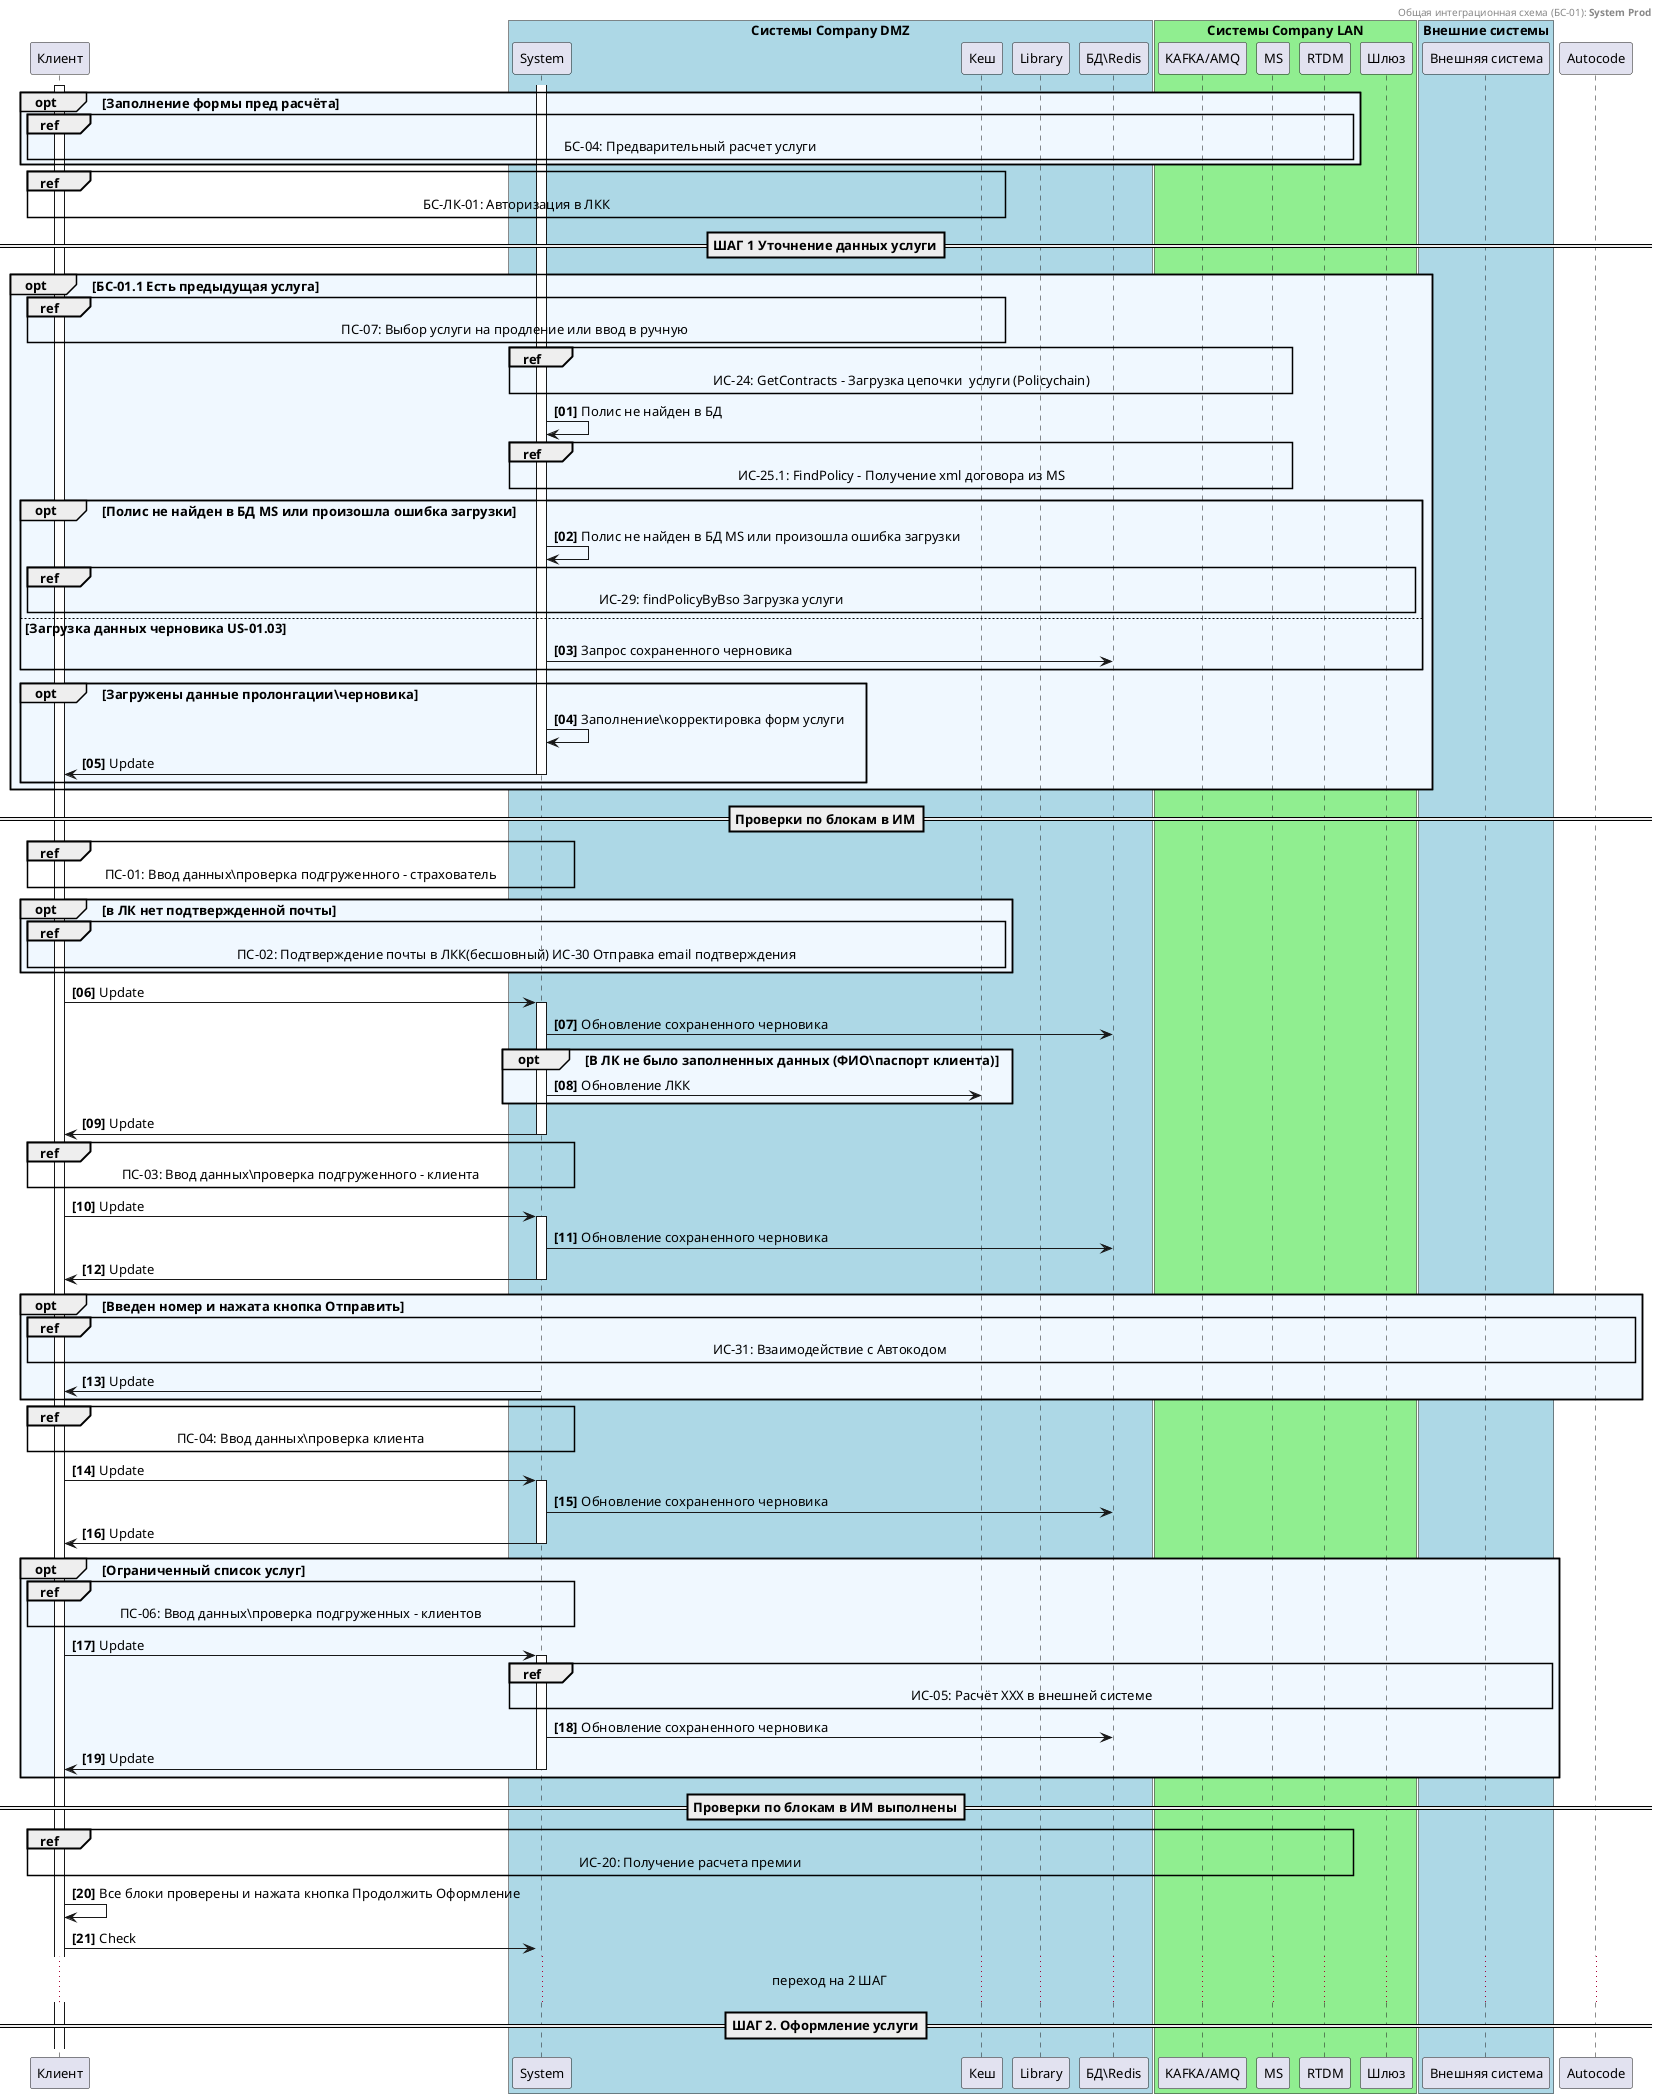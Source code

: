 @startuml
header Общая интеграционная схема (БС-01): <b>System Prod
'Указать № интеграционного сценария и название системы
'http://www.plantuml.com/

skinparam Default {
FontName Calibri
FontSize 13
MonospacedFontName Consolas
}
skinparam TitleFontSize 20
skinparam TitleFontStyle plain

participant "Клиент" as Client

participant "System" as Consumer
participant "БД\Redis" as Redis
participant "Кеш" as KK
participant "Шлюз" as GW_Service

participant "KAFKA/AMQ" as AMQ
participant "Внешняя система" as Ext_System


box "Системы Company DMZ" #LightBlue
participant Consumer
participant KK
participant Library
participant Redis
end box

box "Системы Company LAN" #LightGreen

participant AMQ
participant MS
participant RTDM
participant GW_Service
end box

box "Внешние системы" #LightBlue
participant Ext_System
end box

'\\\\\\\ Начало Описать пред условия. Система инициатор или сценарий\\\\\\\ 
activate Client
opt #AliceBlue Заполнение формы пред расчёта
ref over Client, Consumer, RTDM
 БС-04: Предварительный расчет услуги
end ref
end
ref over Client, Consumer, KK 
 БС-ЛК-01: Авторизация в ЛКК
end ref


activate Consumer
autonumber "<b>[00]"
== ШАГ 1 Уточнение данных услуги==

opt #AliceBlue БС-01.1 Есть предыдущая услуга
 ref over Client, Consumer, KK  
 ПС-07: Выбор услуги на продление или ввод в ручную 
 end ref
 
 ref over Consumer, KK, MS  
 ИС-24: GetContracts - Загрузка цепочки  услуги (Policychain)
 end ref
 
Consumer->Consumer: Полис не найден в БД

ref over Consumer, KK, MS 
 ИС-25.1: FindPolicy - Получение xml договора из MS
end ref

opt #AliceBlue Полис не найден в БД MS или произошла ошибка загрузки
 Consumer->Consumer: Полис не найден в БД MS или произошла ошибка загрузки
 ref over Client, Consumer, AMQ, GW_Service
  ИС-29: findPolicyByBso Загрузка услуги
 end ref

else Загрузка данных черновика US-01.03 
Consumer->Redis: Запрос сохраненного черновика
end
opt #AliceBlue Загружены данные пролонгации\черновика
Consumer->Consumer: Заполнение\корректировка форм услуги
Consumer->Client--: Update
end

end


== Проверки по блокам в ИМ==
ref over Client, Consumer 
 ПС-01: Ввод данных\проверка подгруженного - страхователь
end ref
opt #AliceBlue в ЛК нет подтвержденной почты
ref over Client, Consumer, KK  
 ПС-02: Подтверждение почты в ЛКК(бесшовный) ИС-30 Отправка email подтверждения
end ref
end
Client->Consumer++: Update
Consumer->Redis: Обновление сохраненного черновика
opt #AliceBlue В ЛК не было заполненных данных (ФИО\паспорт клиента)
Consumer->KK: Обновление ЛКК
end
Consumer->Client--: Update

'ref over Client, Consumer 
' ИС-09: Проверка клиента
'end ref
ref over Client, Consumer 
 ПС-03: Ввод данных\проверка подгруженного - клиента
end ref
Client->Consumer++: Update
'ref over Client, Consumer  
 'ИС-07: Проверка клиента
'end ref
Consumer->Redis: Обновление сохраненного черновика
Consumer->Client--: Update
opt #AliceBlue Введен номер и нажата кнопка Отправить
ref over Client, Consumer, Autocode 
 ИС-31: Взаимодействие с Автокодом 
end ref
Consumer->Client--: Update
end
ref over Client, Consumer 
 ПС-04: Ввод данных\проверка клиента
end ref
Client->Consumer++: Update
'ref over Client, Consumer
 'ИС-06:  Проверка ТС
'end ref
Consumer->Redis: Обновление сохраненного черновика
Consumer->Client--: Update
opt #AliceBlue Ограниченный список услуг
ref over Client, Consumer
 ПС-06: Ввод данных\проверка подгруженных - клиентов
end ref
Client->Consumer++: Update
ref over Consumer, AMQ, Ext_System 
ИС-05: Расчёт ХХХ в внешней системе
end ref
Consumer->Redis: Обновление сохраненного черновика
Consumer->Client--: Update
end
== Проверки по блокам в ИМ выполнены==
ref over Client, Consumer,  AMQ, RTDM  
 ИС-20: Получение расчета премии
end ref
Client->Client: Все блоки проверены и нажата кнопка Продолжить Оформление
Client->Consumer++: Check
... переход на 2 ШАГ...

== ШАГ 2. Оформление услуги==
@enduml